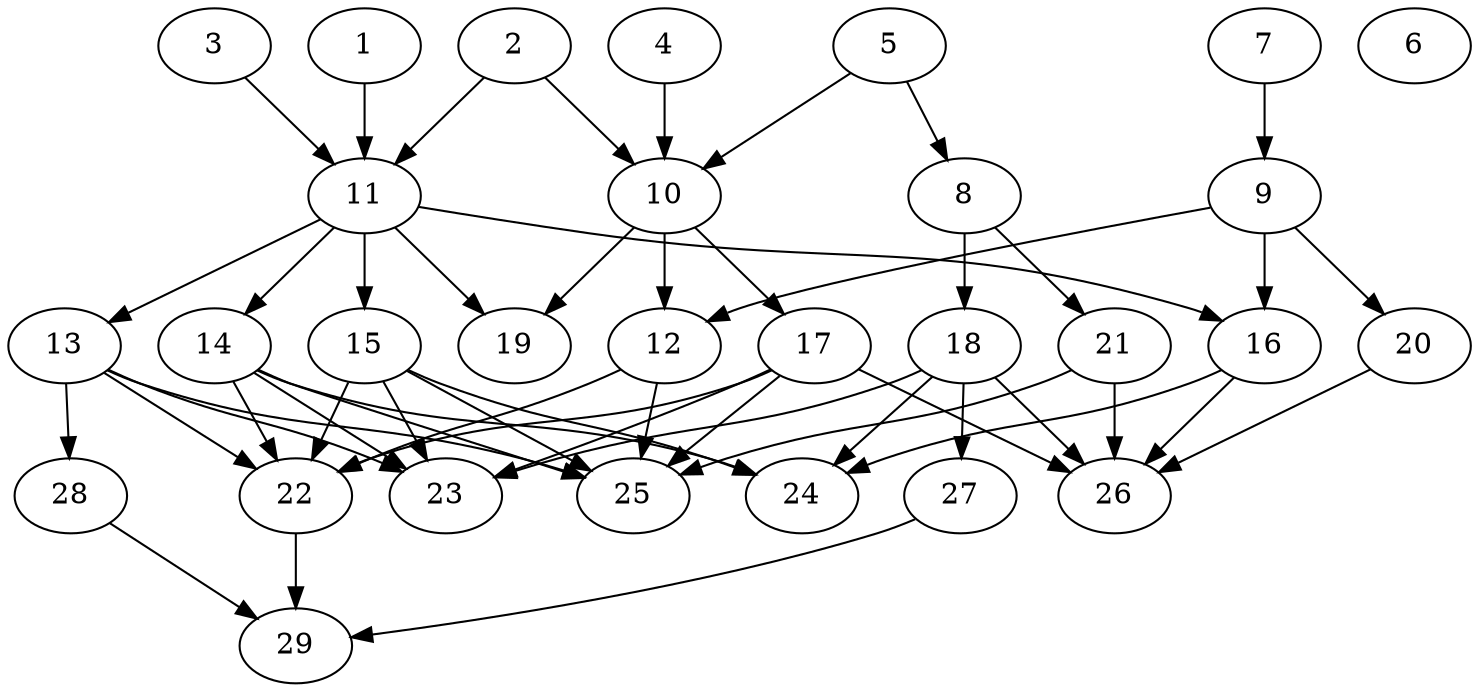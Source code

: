 // DAG (tier=2-normal, mode=data, n=29, ccr=0.421, fat=0.643, density=0.544, regular=0.548, jump=0.123, mindata=2097152, maxdata=16777216)
// DAG automatically generated by daggen at Sun Aug 24 16:33:34 2025
// /home/ermia/Project/Environments/daggen/bin/daggen --dot --ccr 0.421 --fat 0.643 --regular 0.548 --density 0.544 --jump 0.123 --mindata 2097152 --maxdata 16777216 -n 29 
digraph G {
  1 [size="2787537083891928576", alpha="0.03", expect_size="1393768541945964288"]
  1 -> 11 [size ="1486763067441152"]
  2 [size="20773170835949508", alpha="0.15", expect_size="10386585417974754"]
  2 -> 10 [size ="402513337516032"]
  2 -> 11 [size ="402513337516032"]
  3 [size="859221756365552746496", alpha="0.14", expect_size="429610878182776373248"]
  3 -> 11 [size ="723036403662848"]
  4 [size="1053036962155876992", alpha="0.02", expect_size="526518481077938496"]
  4 -> 10 [size ="1044015415820288"]
  5 [size="411467269698082624", alpha="0.02", expect_size="205733634849041312"]
  5 -> 8 [size ="274845828907008"]
  5 -> 10 [size ="274845828907008"]
  6 [size="1559191476512359448576", alpha="0.11", expect_size="779595738256179724288"]
  7 [size="14475405587120128000", alpha="0.01", expect_size="7237702793560064000"]
  7 -> 9 [size ="47516431155200"]
  8 [size="36454299616275304", alpha="0.10", expect_size="18227149808137652"]
  8 -> 18 [size ="1303181124435968"]
  8 -> 21 [size ="1303181124435968"]
  9 [size="80444909567525184", alpha="0.05", expect_size="40222454783762592"]
  9 -> 12 [size ="1947806625431552"]
  9 -> 16 [size ="1947806625431552"]
  9 -> 20 [size ="1947806625431552"]
  10 [size="6057525861521250", alpha="0.18", expect_size="3028762930760625"]
  10 -> 12 [size ="459360174080000"]
  10 -> 17 [size ="459360174080000"]
  10 -> 19 [size ="459360174080000"]
  11 [size="7129262425865588", alpha="0.01", expect_size="3564631212932794"]
  11 -> 13 [size ="517585711923200"]
  11 -> 14 [size ="517585711923200"]
  11 -> 15 [size ="517585711923200"]
  11 -> 16 [size ="517585711923200"]
  11 -> 19 [size ="517585711923200"]
  12 [size="365773772899951312896", alpha="0.12", expect_size="182886886449975656448"]
  12 -> 22 [size ="409164891291648"]
  12 -> 25 [size ="409164891291648"]
  13 [size="929024920074173952", alpha="0.05", expect_size="464512460037086976"]
  13 -> 22 [size ="910804857651200"]
  13 -> 23 [size ="910804857651200"]
  13 -> 25 [size ="910804857651200"]
  13 -> 28 [size ="910804857651200"]
  14 [size="3038201773593058082816", alpha="0.17", expect_size="1519100886796529041408"]
  14 -> 22 [size ="1678163981631488"]
  14 -> 23 [size ="1678163981631488"]
  14 -> 24 [size ="1678163981631488"]
  14 -> 25 [size ="1678163981631488"]
  15 [size="2136146592231369736192", alpha="0.09", expect_size="1068073296115684868096"]
  15 -> 22 [size ="1326917806456832"]
  15 -> 23 [size ="1326917806456832"]
  15 -> 24 [size ="1326917806456832"]
  15 -> 25 [size ="1326917806456832"]
  16 [size="63938579658702848000", alpha="0.01", expect_size="31969289829351424000"]
  16 -> 24 [size ="127918093107200"]
  16 -> 26 [size ="127918093107200"]
  17 [size="3966064554418255167488", alpha="0.06", expect_size="1983032277209127583744"]
  17 -> 22 [size ="2004455901888512"]
  17 -> 23 [size ="2004455901888512"]
  17 -> 25 [size ="2004455901888512"]
  17 -> 26 [size ="2004455901888512"]
  18 [size="2075583756563730399232", alpha="0.03", expect_size="1037791878281865199616"]
  18 -> 23 [size ="1301717756936192"]
  18 -> 24 [size ="1301717756936192"]
  18 -> 26 [size ="1301717756936192"]
  18 -> 27 [size ="1301717756936192"]
  19 [size="26372327627081940", alpha="0.15", expect_size="13186163813540970"]
  20 [size="2326988381064641024", alpha="0.10", expect_size="1163494190532320512"]
  20 -> 26 [size ="1890206055661568"]
  21 [size="1120798630286580514816", alpha="0.08", expect_size="560399315143290257408"]
  21 -> 25 [size ="863193937215488"]
  21 -> 26 [size ="863193937215488"]
  22 [size="61560097983677240", alpha="0.11", expect_size="30780048991838620"]
  22 -> 29 [size ="1648868143923200"]
  23 [size="268741703927167188992", alpha="0.09", expect_size="134370851963583594496"]
  24 [size="319289632655939904", alpha="0.10", expect_size="159644816327969952"]
  25 [size="1504089541528996806656", alpha="0.07", expect_size="752044770764498403328"]
  26 [size="248772453389640864", alpha="0.10", expect_size="124386226694820432"]
  27 [size="2980172539826495488", alpha="0.13", expect_size="1490086269913247744"]
  27 -> 29 [size ="1389894903529472"]
  28 [size="4527947715813817974784", alpha="0.11", expect_size="2263973857906908987392"]
  28 -> 29 [size ="2189563724300288"]
  29 [size="1485215018930575245312", alpha="0.09", expect_size="742607509465287622656"]
}